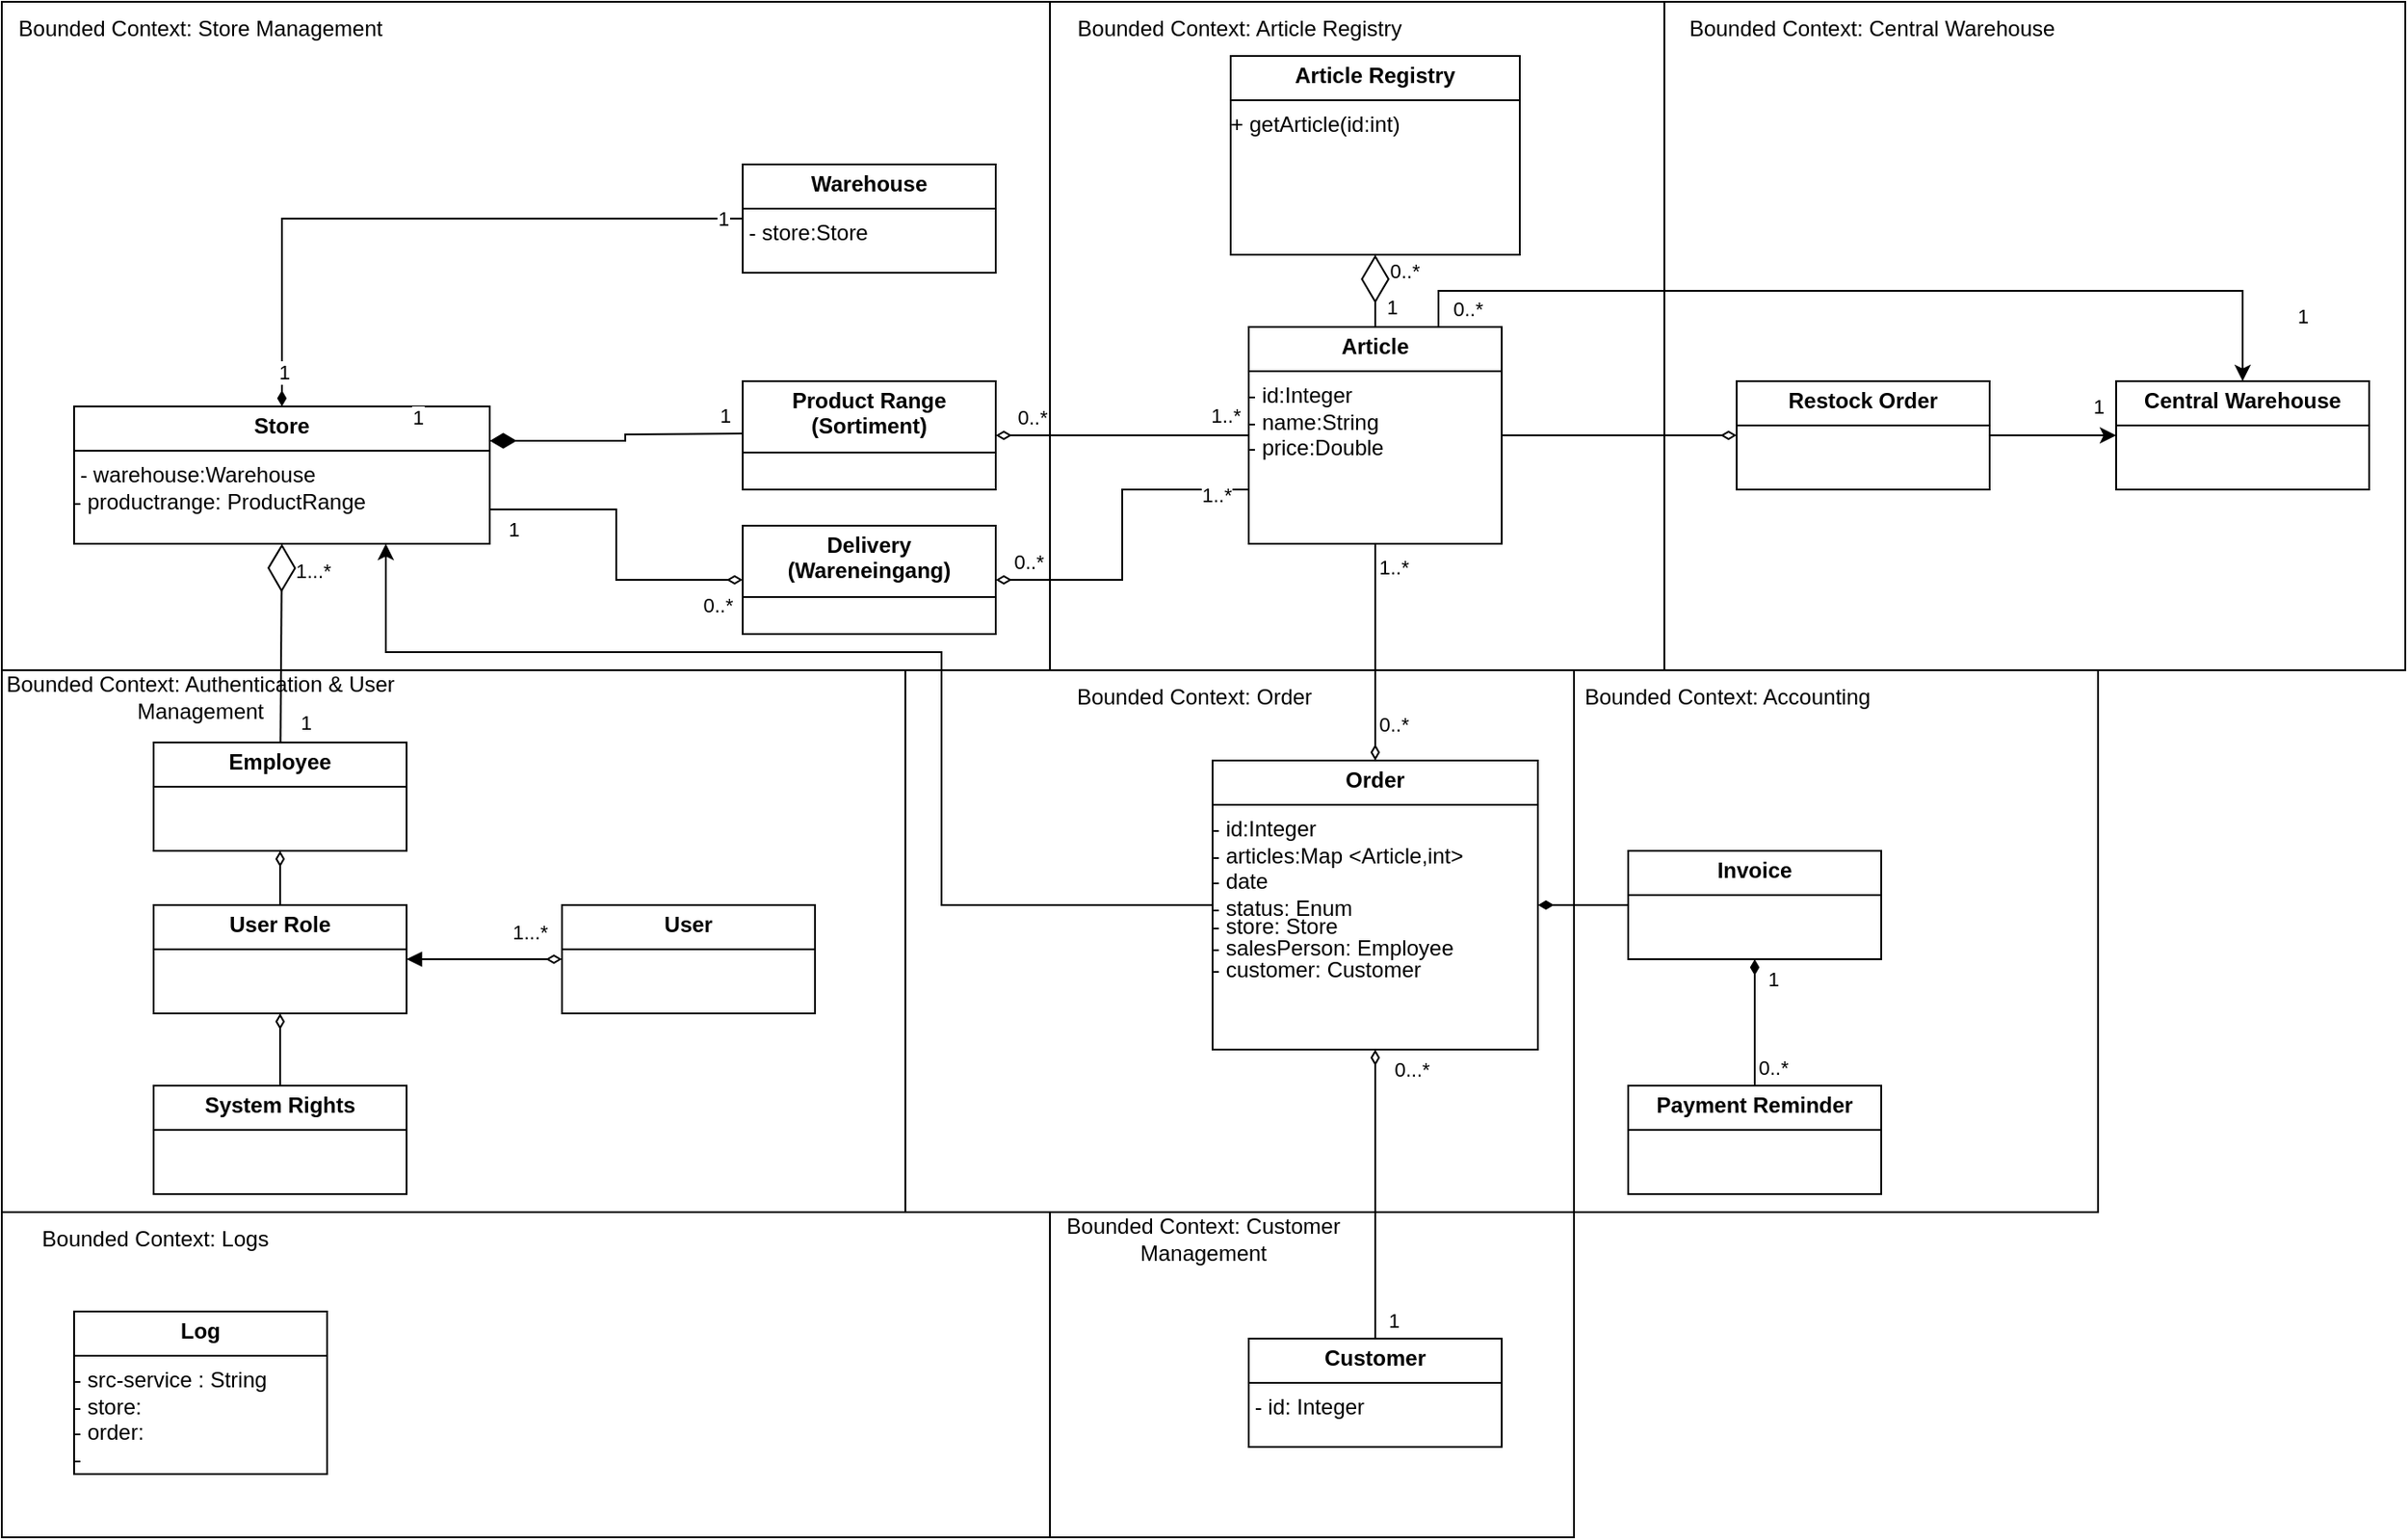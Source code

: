 <mxfile version="24.8.2">
  <diagram name="Seite-1" id="T3exFmkslGlXLoky_9d0">
    <mxGraphModel grid="1" page="1" gridSize="10" guides="1" tooltips="1" connect="1" arrows="1" fold="1" pageScale="1" pageWidth="827" pageHeight="1169" math="0" shadow="0">
      <root>
        <mxCell id="0" />
        <mxCell id="1" parent="0" />
        <mxCell id="Jrub73M1boH6iCVljor3-2" value="" style="rounded=0;whiteSpace=wrap;html=1;" vertex="1" parent="1">
          <mxGeometry x="700" y="550" width="290" height="180" as="geometry" />
        </mxCell>
        <mxCell id="9mucqyjG1MLsN1hGMRo8-10" value="1" style="rounded=0;whiteSpace=wrap;html=1;" vertex="1" parent="1">
          <mxGeometry x="700" y="-120" width="340" height="370" as="geometry" />
        </mxCell>
        <mxCell id="Zy9R0tyqMnLvUTVmETqE-21" value="" style="rounded=0;whiteSpace=wrap;html=1;" vertex="1" parent="1">
          <mxGeometry x="120" y="-120" width="580" height="380" as="geometry" />
        </mxCell>
        <mxCell id="Zy9R0tyqMnLvUTVmETqE-19" value="" style="rounded=0;whiteSpace=wrap;html=1;" vertex="1" parent="1">
          <mxGeometry x="990" y="250" width="290" height="300" as="geometry" />
        </mxCell>
        <mxCell id="Zy9R0tyqMnLvUTVmETqE-17" value="" style="rounded=0;whiteSpace=wrap;html=1;" vertex="1" parent="1">
          <mxGeometry x="620" y="250" width="370" height="300" as="geometry" />
        </mxCell>
        <mxCell id="Zy9R0tyqMnLvUTVmETqE-15" value="" style="rounded=0;whiteSpace=wrap;html=1;" vertex="1" parent="1">
          <mxGeometry x="1040" y="-120" width="410" height="370" as="geometry" />
        </mxCell>
        <mxCell id="Zy9R0tyqMnLvUTVmETqE-13" value="" style="rounded=0;whiteSpace=wrap;html=1;" vertex="1" parent="1">
          <mxGeometry x="120" y="250" width="500" height="300" as="geometry" />
        </mxCell>
        <mxCell id="FwY32NNQiGKsPG9vVs9D-2" value="&lt;p style=&quot;margin:0px;margin-top:4px;text-align:center;&quot;&gt;&lt;b&gt;User&lt;/b&gt;&lt;/p&gt;&lt;hr size=&quot;1&quot; style=&quot;border-style:solid;&quot;&gt;&lt;div style=&quot;height:2px;&quot;&gt;&lt;/div&gt;" style="verticalAlign=top;align=left;overflow=fill;html=1;whiteSpace=wrap;" vertex="1" parent="1">
          <mxGeometry x="430" y="380" width="140" height="60" as="geometry" />
        </mxCell>
        <mxCell id="9mucqyjG1MLsN1hGMRo8-17" style="edgeStyle=orthogonalEdgeStyle;rounded=0;orthogonalLoop=1;jettySize=auto;html=1;exitX=0.75;exitY=0;exitDx=0;exitDy=0;entryX=0.5;entryY=0;entryDx=0;entryDy=0;" edge="1" parent="1" source="MyK4JAG3Z2enxXrZZzXB-1" target="FwY32NNQiGKsPG9vVs9D-18">
          <mxGeometry relative="1" as="geometry" />
        </mxCell>
        <mxCell id="9mucqyjG1MLsN1hGMRo8-18" value="0..*" style="edgeLabel;html=1;align=center;verticalAlign=middle;resizable=0;points=[];" connectable="0" vertex="1" parent="9mucqyjG1MLsN1hGMRo8-17">
          <mxGeometry x="-0.857" y="-3" relative="1" as="geometry">
            <mxPoint x="-1" y="7" as="offset" />
          </mxGeometry>
        </mxCell>
        <mxCell id="9mucqyjG1MLsN1hGMRo8-19" value="1" style="edgeLabel;html=1;align=center;verticalAlign=middle;resizable=0;points=[];" connectable="0" vertex="1" parent="9mucqyjG1MLsN1hGMRo8-17">
          <mxGeometry x="0.858" y="-2" relative="1" as="geometry">
            <mxPoint x="35" as="offset" />
          </mxGeometry>
        </mxCell>
        <mxCell id="BTu_VsfQ4gi2s-nHiBql-12" style="edgeStyle=orthogonalEdgeStyle;rounded=0;orthogonalLoop=1;jettySize=auto;html=1;exitX=0;exitY=0.75;exitDx=0;exitDy=0;entryX=1;entryY=0.5;entryDx=0;entryDy=0;endArrow=diamondThin;endFill=0;" edge="1" parent="1" source="MyK4JAG3Z2enxXrZZzXB-1" target="9mucqyjG1MLsN1hGMRo8-1">
          <mxGeometry relative="1" as="geometry" />
        </mxCell>
        <mxCell id="BTu_VsfQ4gi2s-nHiBql-13" value="0..*" style="edgeLabel;html=1;align=center;verticalAlign=middle;resizable=0;points=[];" connectable="0" vertex="1" parent="BTu_VsfQ4gi2s-nHiBql-12">
          <mxGeometry x="0.81" y="1" relative="1" as="geometry">
            <mxPoint y="-11" as="offset" />
          </mxGeometry>
        </mxCell>
        <mxCell id="BTu_VsfQ4gi2s-nHiBql-14" value="1..*" style="edgeLabel;html=1;align=center;verticalAlign=middle;resizable=0;points=[];" connectable="0" vertex="1" parent="BTu_VsfQ4gi2s-nHiBql-12">
          <mxGeometry x="-0.81" y="3" relative="1" as="geometry">
            <mxPoint as="offset" />
          </mxGeometry>
        </mxCell>
        <mxCell id="MyK4JAG3Z2enxXrZZzXB-1" value="&lt;p style=&quot;margin:0px;margin-top:4px;text-align:center;&quot;&gt;&lt;b&gt;Article&lt;/b&gt;&lt;/p&gt;&lt;hr size=&quot;1&quot; style=&quot;border-style:solid;&quot;&gt;&lt;div style=&quot;height:2px;&quot;&gt;- id:Integer&lt;br&gt;- name:String&lt;br&gt;- price:Double&lt;/div&gt;" style="verticalAlign=top;align=left;overflow=fill;html=1;whiteSpace=wrap;" vertex="1" parent="1">
          <mxGeometry x="810" y="60" width="140" height="120" as="geometry" />
        </mxCell>
        <mxCell id="YeX2A3Fo2PrjXTlJfnqf-2" style="edgeStyle=orthogonalEdgeStyle;rounded=0;orthogonalLoop=1;jettySize=auto;html=1;exitX=0;exitY=0.5;exitDx=0;exitDy=0;entryX=0.75;entryY=1;entryDx=0;entryDy=0;" edge="1" parent="1" source="MyK4JAG3Z2enxXrZZzXB-2" target="Zy9R0tyqMnLvUTVmETqE-3">
          <mxGeometry relative="1" as="geometry">
            <Array as="points">
              <mxPoint x="640" y="380" />
              <mxPoint x="640" y="240" />
              <mxPoint x="333" y="240" />
            </Array>
          </mxGeometry>
        </mxCell>
        <mxCell id="MyK4JAG3Z2enxXrZZzXB-2" value="&lt;p style=&quot;margin:0px;margin-top:4px;text-align:center;&quot;&gt;&lt;b&gt;Order&lt;/b&gt;&lt;/p&gt;&lt;hr size=&quot;1&quot; style=&quot;border-style:solid;&quot;&gt;&lt;div style=&quot;height:2px;&quot;&gt;- id:Integer&lt;br&gt;- articles:Map &amp;lt;Article,int&amp;gt;&lt;br&gt;- date&lt;br&gt;- status: Enum&lt;/div&gt;&lt;div style=&quot;height:2px;&quot;&gt;&lt;br&gt;&lt;/div&gt;&lt;div style=&quot;height:2px;&quot;&gt;&lt;br&gt;&lt;/div&gt;&lt;div style=&quot;height:2px;&quot;&gt;&lt;br&gt;&lt;/div&gt;&lt;div style=&quot;height:2px;&quot;&gt;&lt;br&gt;&lt;/div&gt;&lt;div style=&quot;height:2px;&quot;&gt;&lt;br&gt;&lt;/div&gt;&lt;div style=&quot;height:2px;&quot;&gt;&lt;br&gt;&lt;/div&gt;&lt;div style=&quot;height:2px;&quot;&gt;&lt;br&gt;&lt;/div&gt;&lt;div style=&quot;height:2px;&quot;&gt;&lt;br&gt;&lt;/div&gt;&lt;div style=&quot;height:2px;&quot;&gt;&lt;br&gt;&lt;/div&gt;&lt;div style=&quot;height:2px;&quot;&gt;&lt;br&gt;&lt;/div&gt;&lt;div style=&quot;height:2px;&quot;&gt;&lt;br&gt;&lt;/div&gt;&lt;div style=&quot;height:2px;&quot;&gt;&lt;br&gt;&lt;/div&gt;&lt;div style=&quot;height:2px;&quot;&gt;&lt;br&gt;&lt;/div&gt;&lt;div style=&quot;height:2px;&quot;&gt;&lt;br&gt;&lt;/div&gt;&lt;div style=&quot;height:2px;&quot;&gt;&lt;br&gt;&lt;/div&gt;&lt;div style=&quot;height:2px;&quot;&gt;&lt;br&gt;&lt;/div&gt;&lt;div style=&quot;height:2px;&quot;&gt;&lt;br&gt;&lt;/div&gt;&lt;div style=&quot;height:2px;&quot;&gt;&lt;br&gt;&lt;/div&gt;&lt;div style=&quot;height:2px;&quot;&gt;&lt;br&gt;&lt;/div&gt;&lt;div style=&quot;height:2px;&quot;&gt;&lt;br&gt;&lt;/div&gt;&lt;div style=&quot;height:2px;&quot;&gt;&lt;br&gt;&lt;/div&gt;&lt;div style=&quot;height:2px;&quot;&gt;&lt;br&gt;&lt;/div&gt;&lt;div style=&quot;height:2px;&quot;&gt;&lt;br&gt;&lt;/div&gt;&lt;div style=&quot;height:2px;&quot;&gt;&lt;br&gt;&lt;/div&gt;&lt;div style=&quot;height:2px;&quot;&gt;&lt;br&gt;&lt;/div&gt;&lt;div style=&quot;height:2px;&quot;&gt;&lt;br&gt;&lt;/div&gt;&lt;div style=&quot;height:2px;&quot;&gt;- store: Store&lt;/div&gt;&lt;div style=&quot;height:2px;&quot;&gt;&lt;br&gt;&lt;/div&gt;&lt;div style=&quot;height:2px;&quot;&gt;&lt;br&gt;&lt;/div&gt;&lt;div style=&quot;height:2px;&quot;&gt;&lt;br&gt;&lt;/div&gt;&lt;div style=&quot;height:2px;&quot;&gt;&lt;br&gt;&lt;/div&gt;&lt;div style=&quot;height:2px;&quot;&gt;&lt;br&gt;&lt;/div&gt;&lt;div style=&quot;height:2px;&quot;&gt;- salesPerson: Employee&lt;/div&gt;&lt;div style=&quot;height:2px;&quot;&gt;&lt;br&gt;&lt;/div&gt;&lt;div style=&quot;height:2px;&quot;&gt;&lt;br&gt;&lt;/div&gt;&lt;div style=&quot;height:2px;&quot;&gt;&lt;br&gt;&lt;/div&gt;&lt;div style=&quot;height:2px;&quot;&gt;&lt;br&gt;&lt;/div&gt;&lt;div style=&quot;height:2px;&quot;&gt;&lt;br&gt;&lt;/div&gt;&lt;div style=&quot;height:2px;&quot;&gt;- customer: Customer&lt;/div&gt;&lt;div style=&quot;height:2px;&quot;&gt;&lt;br&gt;&lt;/div&gt;" style="verticalAlign=top;align=left;overflow=fill;html=1;whiteSpace=wrap;" vertex="1" parent="1">
          <mxGeometry x="790" y="300" width="180" height="160" as="geometry" />
        </mxCell>
        <mxCell id="Zy9R0tyqMnLvUTVmETqE-1" value="&lt;p style=&quot;margin:0px;margin-top:4px;text-align:center;&quot;&gt;&lt;b&gt;Payment Reminder&lt;/b&gt;&lt;/p&gt;&lt;hr size=&quot;1&quot; style=&quot;border-style:solid;&quot;&gt;&lt;div style=&quot;height:2px;&quot;&gt;&lt;/div&gt;" style="verticalAlign=top;align=left;overflow=fill;html=1;whiteSpace=wrap;" vertex="1" parent="1">
          <mxGeometry x="1020" y="480" width="140" height="60" as="geometry" />
        </mxCell>
        <mxCell id="BTu_VsfQ4gi2s-nHiBql-17" style="edgeStyle=orthogonalEdgeStyle;rounded=0;orthogonalLoop=1;jettySize=auto;html=1;exitX=0;exitY=0.5;exitDx=0;exitDy=0;entryX=1;entryY=0.75;entryDx=0;entryDy=0;startArrow=diamondThin;startFill=0;endArrow=none;endFill=0;" edge="1" parent="1" source="9mucqyjG1MLsN1hGMRo8-1" target="Zy9R0tyqMnLvUTVmETqE-3">
          <mxGeometry relative="1" as="geometry" />
        </mxCell>
        <mxCell id="YeX2A3Fo2PrjXTlJfnqf-1" value="1" style="edgeLabel;html=1;align=center;verticalAlign=middle;resizable=0;points=[];" vertex="1" connectable="0" parent="BTu_VsfQ4gi2s-nHiBql-17">
          <mxGeometry x="0.897" relative="1" as="geometry">
            <mxPoint x="4" y="11" as="offset" />
          </mxGeometry>
        </mxCell>
        <mxCell id="9mucqyjG1MLsN1hGMRo8-1" value="&lt;p style=&quot;margin:0px;margin-top:4px;text-align:center;&quot;&gt;&lt;b&gt;Delivery (Wareneingang)&lt;/b&gt;&lt;/p&gt;&lt;p style=&quot;margin:0px;margin-top:4px;text-align:center;&quot;&gt;&lt;b&gt;&lt;/b&gt;&lt;/p&gt;&lt;hr style=&quot;border-style: solid;&quot; size=&quot;1&quot;&gt;" style="verticalAlign=top;align=left;overflow=fill;html=1;whiteSpace=wrap;" vertex="1" parent="1">
          <mxGeometry x="530" y="170" width="140" height="60" as="geometry" />
        </mxCell>
        <mxCell id="ZTUaAKTbda-NyMg0LYNs-8" value="&lt;p style=&quot;margin:0px;margin-top:4px;text-align:center;&quot;&gt;&lt;b&gt;Warehouse&lt;/b&gt;&lt;/p&gt;&lt;hr size=&quot;1&quot; style=&quot;border-style:solid;&quot;&gt;&amp;nbsp;- store:Store&lt;div style=&quot;height:2px;&quot;&gt;&lt;/div&gt;" style="verticalAlign=top;align=left;overflow=fill;html=1;whiteSpace=wrap;" vertex="1" parent="1">
          <mxGeometry x="530" y="-30" width="140" height="60" as="geometry" />
        </mxCell>
        <mxCell id="1OSqfOWBLKjtoWtCqfP8-4" style="edgeStyle=orthogonalEdgeStyle;rounded=0;orthogonalLoop=1;jettySize=auto;html=1;entryX=1;entryY=0.5;entryDx=0;entryDy=0;startArrow=diamondThin;startFill=0;endArrow=none;endFill=0;" edge="1" parent="1" source="1OSqfOWBLKjtoWtCqfP8-1" target="MyK4JAG3Z2enxXrZZzXB-1">
          <mxGeometry relative="1" as="geometry" />
        </mxCell>
        <mxCell id="9mucqyjG1MLsN1hGMRo8-13" style="edgeStyle=orthogonalEdgeStyle;rounded=0;orthogonalLoop=1;jettySize=auto;html=1;entryX=0;entryY=0.5;entryDx=0;entryDy=0;" edge="1" parent="1" source="1OSqfOWBLKjtoWtCqfP8-1" target="FwY32NNQiGKsPG9vVs9D-18">
          <mxGeometry relative="1" as="geometry" />
        </mxCell>
        <mxCell id="9mucqyjG1MLsN1hGMRo8-15" value="1" style="edgeLabel;html=1;align=center;verticalAlign=middle;resizable=0;points=[];" connectable="0" vertex="1" parent="9mucqyjG1MLsN1hGMRo8-13">
          <mxGeometry x="0.835" y="-1" relative="1" as="geometry">
            <mxPoint x="-4" y="-17" as="offset" />
          </mxGeometry>
        </mxCell>
        <mxCell id="1OSqfOWBLKjtoWtCqfP8-1" value="&lt;p style=&quot;margin:0px;margin-top:4px;text-align:center;&quot;&gt;&lt;b&gt;Restock Order&lt;/b&gt;&lt;/p&gt;&lt;hr size=&quot;1&quot; style=&quot;border-style:solid;&quot;&gt;&lt;div style=&quot;height:2px;&quot;&gt;&lt;/div&gt;" style="verticalAlign=top;align=left;overflow=fill;html=1;whiteSpace=wrap;" vertex="1" parent="1">
          <mxGeometry x="1080" y="90" width="140" height="60" as="geometry" />
        </mxCell>
        <mxCell id="ZTUaAKTbda-NyMg0LYNs-9" value="&lt;p style=&quot;margin:0px;margin-top:4px;text-align:center;&quot;&gt;&lt;b&gt;Invoice&lt;/b&gt;&lt;/p&gt;&lt;hr size=&quot;1&quot; style=&quot;border-style:solid;&quot;&gt;&lt;div style=&quot;height:2px;&quot;&gt;&lt;/div&gt;" style="verticalAlign=top;align=left;overflow=fill;html=1;whiteSpace=wrap;" vertex="1" parent="1">
          <mxGeometry x="1020" y="350" width="140" height="60" as="geometry" />
        </mxCell>
        <mxCell id="1OSqfOWBLKjtoWtCqfP8-2" value="&lt;p style=&quot;margin:0px;margin-top:4px;text-align:center;&quot;&gt;&lt;b&gt;Product Range (Sortiment)&lt;/b&gt;&lt;/p&gt;&lt;hr style=&quot;border-style: solid;&quot; size=&quot;1&quot;&gt;&amp;nbsp;" style="verticalAlign=top;align=left;overflow=fill;html=1;whiteSpace=wrap;" vertex="1" parent="1">
          <mxGeometry x="530" y="90" width="140" height="60" as="geometry" />
        </mxCell>
        <mxCell id="FwY32NNQiGKsPG9vVs9D-14" value="&lt;p style=&quot;margin:0px;margin-top:4px;text-align:center;&quot;&gt;&lt;b&gt;User Role&lt;/b&gt;&lt;/p&gt;&lt;hr size=&quot;1&quot; style=&quot;border-style:solid;&quot;&gt;&lt;div style=&quot;height:2px;&quot;&gt;&lt;/div&gt;" style="verticalAlign=top;align=left;overflow=fill;html=1;whiteSpace=wrap;" vertex="1" parent="1">
          <mxGeometry x="204" y="380" width="140" height="60" as="geometry" />
        </mxCell>
        <mxCell id="FwY32NNQiGKsPG9vVs9D-31" style="edgeStyle=orthogonalEdgeStyle;rounded=0;orthogonalLoop=1;jettySize=auto;html=1;startArrow=diamondThin;startFill=1;endArrow=none;endFill=0;endSize=6;startSize=12;exitX=1;exitY=0.25;exitDx=0;exitDy=0;" edge="1" parent="1" source="Zy9R0tyqMnLvUTVmETqE-3">
          <mxGeometry relative="1" as="geometry">
            <mxPoint x="344.14" y="119.51" as="sourcePoint" />
            <Array as="points" />
            <mxPoint x="530" y="119" as="targetPoint" />
          </mxGeometry>
        </mxCell>
        <mxCell id="FwY32NNQiGKsPG9vVs9D-32" value="1" style="edgeLabel;html=1;align=center;verticalAlign=middle;resizable=0;points=[];" vertex="1" connectable="0" parent="FwY32NNQiGKsPG9vVs9D-31">
          <mxGeometry x="0.874" y="2" relative="1" as="geometry">
            <mxPoint x="-1" y="-8" as="offset" />
          </mxGeometry>
        </mxCell>
        <mxCell id="Zy9R0tyqMnLvUTVmETqE-3" value="&lt;p style=&quot;margin:0px;margin-top:4px;text-align:center;&quot;&gt;&lt;b&gt;Store&lt;/b&gt;&lt;/p&gt;&lt;hr style=&quot;border-style: solid;&quot; size=&quot;1&quot;&gt;&amp;nbsp;- warehouse:Warehouse&lt;div&gt;- productrange: ProductRange&lt;/div&gt;" style="verticalAlign=top;align=left;overflow=fill;html=1;whiteSpace=wrap;" vertex="1" parent="1">
          <mxGeometry x="160" y="104" width="230" height="76" as="geometry" />
        </mxCell>
        <mxCell id="FwY32NNQiGKsPG9vVs9D-18" value="&lt;p style=&quot;margin:0px;margin-top:4px;text-align:center;&quot;&gt;&lt;b&gt;Central Warehouse&lt;/b&gt;&lt;span style=&quot;color: rgba(0, 0, 0, 0); font-family: monospace; font-size: 0px; text-wrap: nowrap; background-color: initial; text-align: left;&quot;&gt;%3CmxGraphModel%3E%3Croot%3E%3CmxCell%20id%3D%220%22%2F%3E%3CmxCell%20id%3D%221%22%20parent%3D%220%22%2F%3E%3CmxCell%20id%3D%222%22%20value%3D%22%26lt%3Bp%20style%3D%26quot%3Bmargin%3A0px%3Bmargin-top%3A4px%3Btext-align%3Acenter%3B%26quot%3B%26gt%3B%26lt%3Bb%26gt%3BWarehouse%26lt%3B%2Fb%26gt%3B%26lt%3B%2Fp%26gt%3B%26lt%3Bhr%20size%3D%26quot%3B1%26quot%3B%20style%3D%26quot%3Bborder-style%3Asolid%3B%26quot%3B%26gt%3B%26lt%3Bdiv%20style%3D%26quot%3Bheight%3A2px%3B%26quot%3B%26gt%3B%26lt%3B%2Fdiv%26gt%3B%22%20style%3D%22verticalAlign%3Dtop%3Balign%3Dleft%3Boverflow%3Dfill%3Bhtml%3D1%3BwhiteSpace%3Dwrap%3B%22%20vertex%3D%221%22%20parent%3D%221%22%3E%3CmxGeometry%20x%3D%22330%22%20y%3D%22180%22%20width%3D%22140%22%20height%3D%2260%22%20as%3D%22geometry%22%2F%3E%3C%2FmxCell%3E%3C%2Froot%3E%3C%2FmxGraphModel%3E&lt;/span&gt;&lt;/p&gt;&lt;hr style=&quot;border-style: solid;&quot; size=&quot;1&quot;&gt;&lt;p style=&quot;margin:0px;margin-top:4px;text-align:center;&quot;&gt;&lt;span style=&quot;background-color: initial; color: rgba(0, 0, 0, 0); font-family: monospace; font-size: 0px; text-align: left; text-wrap: nowrap;&quot;&gt;%3CmxGraphModel%3E%3Croot%3E%3CmxCell%20id%3D%220%22%2F%3E%3CmxCell%20id%3D%221%22%20parent%3D%220%22%2F%3E%3CmxCell%20id%3D%222%22%20value%3D%22%26lt%3Bp%20style%3D%26quot%3Bmargin%3A0px%3Bmargin-top%3A4px%3Btext-align%3Acenter%3B%26quot%3B%26gt%3B%26lt%3Bb%26gt%3BWarehouse%26lt%3B%2Fb%26gt%3B%26lt%3B%2Fp%26gt%3B%26lt%3Bhr%20size%3D%26quot%3B1%26quot%3B%20style%3D%26quot%3Bborder-style%3Asolid%3B%26quot%3B%26gt%3B%26lt%3Bdiv%20style%3D%26quot%3Bheight%3A2px%3B%26quot%3B%26gt%3B%26lt%3B%2Fdiv%26gt%3B%22%20style%3D%22verticalAlign%3Dtop%3Balign%3Dleft%3Boverflow%3Dfill%3Bhtml%3D1%3BwhiteSpace%3Dwrap%3B%22%20vertex%3D%221%22%20parent%3D%221%22%3E%3CmxGeometry%20x%3D%22330%22%20y%3D%22180%22%20width%3D%22140%22%20height%3D%2260%22%20as%3D%22geometry%22%2F%3E%3C%2FmxCell%3E%3C%2Froot%3E%3C%2FmxGraphModel%3E&lt;/span&gt;&lt;/p&gt;" style="verticalAlign=top;align=left;overflow=fill;html=1;whiteSpace=wrap;" vertex="1" parent="1">
          <mxGeometry x="1290" y="90" width="140" height="60" as="geometry" />
        </mxCell>
        <mxCell id="FwY32NNQiGKsPG9vVs9D-21" value="" style="html=1;verticalAlign=bottom;labelBackgroundColor=none;endArrow=block;endFill=1;rounded=0;exitX=0;exitY=0.5;exitDx=0;exitDy=0;entryX=1;entryY=0.5;entryDx=0;entryDy=0;startArrow=diamondThin;startFill=0;" edge="1" parent="1" source="FwY32NNQiGKsPG9vVs9D-2" target="FwY32NNQiGKsPG9vVs9D-14">
          <mxGeometry width="160" relative="1" as="geometry">
            <mxPoint x="504" y="275" as="sourcePoint" />
            <mxPoint x="664" y="275" as="targetPoint" />
          </mxGeometry>
        </mxCell>
        <mxCell id="FwY32NNQiGKsPG9vVs9D-22" value="1...*" style="edgeLabel;html=1;align=center;verticalAlign=middle;resizable=0;points=[];" vertex="1" connectable="0" parent="FwY32NNQiGKsPG9vVs9D-21">
          <mxGeometry x="-0.54" y="1" relative="1" as="geometry">
            <mxPoint x="2" y="-16" as="offset" />
          </mxGeometry>
        </mxCell>
        <mxCell id="FwY32NNQiGKsPG9vVs9D-23" value="&lt;p style=&quot;margin:0px;margin-top:4px;text-align:center;&quot;&gt;&lt;b&gt;Employee&lt;/b&gt;&lt;/p&gt;&lt;hr size=&quot;1&quot; style=&quot;border-style:solid;&quot;&gt;&lt;div style=&quot;height:2px;&quot;&gt;&lt;/div&gt;" style="verticalAlign=top;align=left;overflow=fill;html=1;whiteSpace=wrap;" vertex="1" parent="1">
          <mxGeometry x="204" y="290" width="140" height="60" as="geometry" />
        </mxCell>
        <mxCell id="Zy9R0tyqMnLvUTVmETqE-14" value="Bounded Context: Authentication &amp;amp; User Management" style="text;html=1;align=center;verticalAlign=middle;whiteSpace=wrap;rounded=0;" vertex="1" parent="1">
          <mxGeometry x="120" y="250" width="220" height="30" as="geometry" />
        </mxCell>
        <mxCell id="Zy9R0tyqMnLvUTVmETqE-16" value="Bounded Context: Store Management" style="text;html=1;align=center;verticalAlign=middle;whiteSpace=wrap;rounded=0;" vertex="1" parent="1">
          <mxGeometry x="120" y="-120" width="220" height="30" as="geometry" />
        </mxCell>
        <mxCell id="Zy9R0tyqMnLvUTVmETqE-18" value="Bounded Context: Order" style="text;html=1;align=center;verticalAlign=middle;whiteSpace=wrap;rounded=0;" vertex="1" parent="1">
          <mxGeometry x="710" y="250" width="140" height="30" as="geometry" />
        </mxCell>
        <mxCell id="Zy9R0tyqMnLvUTVmETqE-20" value="Bounded Context: Accounting" style="text;html=1;align=center;verticalAlign=middle;whiteSpace=wrap;rounded=0;" vertex="1" parent="1">
          <mxGeometry x="990" y="250" width="170" height="30" as="geometry" />
        </mxCell>
        <mxCell id="Zy9R0tyqMnLvUTVmETqE-22" value="Bounded Context: Central Warehouse" style="text;html=1;align=center;verticalAlign=middle;whiteSpace=wrap;rounded=0;" vertex="1" parent="1">
          <mxGeometry x="1040" y="-120" width="230" height="30" as="geometry" />
        </mxCell>
        <mxCell id="FwY32NNQiGKsPG9vVs9D-36" value="&lt;p style=&quot;margin:0px;margin-top:4px;text-align:center;&quot;&gt;&lt;b&gt;System Rights&lt;/b&gt;&lt;/p&gt;&lt;hr size=&quot;1&quot; style=&quot;border-style:solid;&quot;&gt;&lt;div style=&quot;height:2px;&quot;&gt;&lt;/div&gt;" style="verticalAlign=top;align=left;overflow=fill;html=1;whiteSpace=wrap;" vertex="1" parent="1">
          <mxGeometry x="204" y="480" width="140" height="60" as="geometry" />
        </mxCell>
        <mxCell id="xAtQWPxYKB0Z_wxzEg49-5" value="1...*" style="edgeLabel;html=1;align=center;verticalAlign=middle;resizable=0;points=[];" connectable="0" vertex="1" parent="1">
          <mxGeometry x="390" y="364.86" as="geometry">
            <mxPoint x="-98" y="-170" as="offset" />
          </mxGeometry>
        </mxCell>
        <mxCell id="xAtQWPxYKB0Z_wxzEg49-8" value="1" style="edgeLabel;html=1;align=center;verticalAlign=middle;resizable=0;points=[];" connectable="0" vertex="1" parent="1">
          <mxGeometry x="300.0" y="364.857" as="geometry">
            <mxPoint x="-12" y="-86" as="offset" />
          </mxGeometry>
        </mxCell>
        <mxCell id="ZTUaAKTbda-NyMg0LYNs-5" value="&lt;p style=&quot;margin:0px;margin-top:4px;text-align:center;&quot;&gt;&lt;b&gt;Customer&lt;/b&gt;&lt;/p&gt;&lt;hr size=&quot;1&quot; style=&quot;border-style:solid;&quot;&gt;&lt;div style=&quot;height:2px;&quot;&gt;&amp;nbsp;- id: Integer&lt;/div&gt;" style="verticalAlign=top;align=left;overflow=fill;html=1;whiteSpace=wrap;" vertex="1" parent="1">
          <mxGeometry x="810" y="620" width="140" height="60" as="geometry" />
        </mxCell>
        <mxCell id="9mucqyjG1MLsN1hGMRo8-5" value="1" style="edgeLabel;html=1;align=center;verticalAlign=middle;resizable=0;points=[];" connectable="0" vertex="1" parent="1">
          <mxGeometry x="590" y="565" as="geometry" />
        </mxCell>
        <mxCell id="9mucqyjG1MLsN1hGMRo8-6" value="" style="rounded=0;whiteSpace=wrap;html=1;" vertex="1" parent="1">
          <mxGeometry x="120" y="550" width="580" height="180" as="geometry" />
        </mxCell>
        <mxCell id="hatDBeAybVVVZnMW4rA5-1" value="&lt;p style=&quot;margin:0px;margin-top:4px;text-align:center;&quot;&gt;&lt;b&gt;Article Registry&lt;/b&gt;&lt;/p&gt;&lt;hr size=&quot;1&quot; style=&quot;border-style:solid;&quot;&gt;&lt;div style=&quot;height:2px;&quot;&gt;+ getArticle(id:int)&lt;/div&gt;&lt;div style=&quot;height:2px;&quot;&gt;&lt;br&gt;&lt;br&gt;&lt;br&gt;&lt;/div&gt;" style="verticalAlign=top;align=left;overflow=fill;html=1;whiteSpace=wrap;" vertex="1" parent="1">
          <mxGeometry x="800" y="-90" width="160" height="110" as="geometry" />
        </mxCell>
        <mxCell id="9mucqyjG1MLsN1hGMRo8-7" value="Bounded Context: Logs" style="text;html=1;align=center;verticalAlign=middle;whiteSpace=wrap;rounded=0;" vertex="1" parent="1">
          <mxGeometry x="120" y="550" width="170" height="30" as="geometry" />
        </mxCell>
        <mxCell id="9mucqyjG1MLsN1hGMRo8-8" value="&lt;p style=&quot;margin:0px;margin-top:4px;text-align:center;&quot;&gt;&lt;b&gt;Log&lt;/b&gt;&lt;/p&gt;&lt;hr size=&quot;1&quot; style=&quot;border-style:solid;&quot;&gt;&lt;div style=&quot;height:2px;&quot;&gt;- src-service : String&lt;br&gt;- store:&lt;br&gt;- order:&lt;br&gt;-&amp;nbsp;&lt;/div&gt;&lt;div style=&quot;height:2px;&quot;&gt;&lt;br&gt;&lt;/div&gt;" style="verticalAlign=top;align=left;overflow=fill;html=1;whiteSpace=wrap;" vertex="1" parent="1">
          <mxGeometry x="160" y="605" width="140" height="90" as="geometry" />
        </mxCell>
        <mxCell id="9mucqyjG1MLsN1hGMRo8-11" value="Bounded Context: Article Registry" style="text;html=1;align=center;verticalAlign=middle;whiteSpace=wrap;rounded=0;" vertex="1" parent="1">
          <mxGeometry x="700" y="-120" width="210" height="30" as="geometry" />
        </mxCell>
        <mxCell id="9mucqyjG1MLsN1hGMRo8-20" value="Bounded Context: Customer Management" style="text;html=1;align=center;verticalAlign=middle;whiteSpace=wrap;rounded=0;" vertex="1" parent="1">
          <mxGeometry x="700" y="550" width="170" height="30" as="geometry" />
        </mxCell>
        <mxCell id="-DJWgbXjbj2B8JCoFd62-4" value="0..*" style="edgeLabel;html=1;align=center;verticalAlign=middle;resizable=0;points=[];" connectable="0" vertex="1" parent="1">
          <mxGeometry x="870" y="50" as="geometry">
            <mxPoint x="26" y="-21" as="offset" />
          </mxGeometry>
        </mxCell>
        <mxCell id="-DJWgbXjbj2B8JCoFd62-6" value="0..*" style="edgeLabel;html=1;align=center;verticalAlign=middle;resizable=0;points=[];" connectable="0" vertex="1" parent="1">
          <mxGeometry x="539.995" y="130.001" as="geometry">
            <mxPoint x="150" y="-20" as="offset" />
          </mxGeometry>
        </mxCell>
        <mxCell id="-DJWgbXjbj2B8JCoFd62-7" value="1..*" style="edgeLabel;html=1;align=center;verticalAlign=middle;resizable=0;points=[];" connectable="0" vertex="1" parent="1">
          <mxGeometry x="527.425" y="120.001" as="geometry">
            <mxPoint x="269" y="-11" as="offset" />
          </mxGeometry>
        </mxCell>
        <mxCell id="-DJWgbXjbj2B8JCoFd62-8" value="1" style="edgeLabel;html=1;align=center;verticalAlign=middle;resizable=0;points=[];" connectable="0" vertex="1" parent="1">
          <mxGeometry x="539.995" y="130.001" as="geometry">
            <mxPoint x="349" y="-81" as="offset" />
          </mxGeometry>
        </mxCell>
        <mxCell id="-DJWgbXjbj2B8JCoFd62-15" value="0..*" style="edgeLabel;html=1;align=center;verticalAlign=middle;resizable=0;points=[];" connectable="0" vertex="1" parent="1">
          <mxGeometry x="650" y="230.004" as="geometry">
            <mxPoint x="-134" y="-16" as="offset" />
          </mxGeometry>
        </mxCell>
        <mxCell id="-DJWgbXjbj2B8JCoFd62-18" value="" style="endArrow=diamondThin;endFill=1;endSize=6;startSize=12;html=1;rounded=0;entryX=0.5;entryY=0;entryDx=0;entryDy=0;exitX=0;exitY=0.5;exitDx=0;exitDy=0;edgeStyle=orthogonalEdgeStyle;" edge="1" parent="1" source="ZTUaAKTbda-NyMg0LYNs-8" target="Zy9R0tyqMnLvUTVmETqE-3">
          <mxGeometry width="160" relative="1" as="geometry">
            <mxPoint x="520" y="210" as="sourcePoint" />
            <mxPoint x="680" y="210" as="targetPoint" />
          </mxGeometry>
        </mxCell>
        <mxCell id="BTu_VsfQ4gi2s-nHiBql-6" value="1" style="edgeLabel;html=1;align=center;verticalAlign=middle;resizable=0;points=[];" connectable="0" vertex="1" parent="-DJWgbXjbj2B8JCoFd62-18">
          <mxGeometry x="-0.939" relative="1" as="geometry">
            <mxPoint as="offset" />
          </mxGeometry>
        </mxCell>
        <mxCell id="BTu_VsfQ4gi2s-nHiBql-7" value="1" style="edgeLabel;html=1;align=center;verticalAlign=middle;resizable=0;points=[];" connectable="0" vertex="1" parent="-DJWgbXjbj2B8JCoFd62-18">
          <mxGeometry x="0.894" y="1" relative="1" as="geometry">
            <mxPoint as="offset" />
          </mxGeometry>
        </mxCell>
        <mxCell id="-DJWgbXjbj2B8JCoFd62-20" value="1" style="edgeLabel;html=1;align=center;verticalAlign=middle;resizable=0;points=[];" connectable="0" vertex="1" parent="1">
          <mxGeometry x="527.425" y="120.001" as="geometry">
            <mxPoint x="-178" y="-10" as="offset" />
          </mxGeometry>
        </mxCell>
        <mxCell id="-DJWgbXjbj2B8JCoFd62-21" value="" style="endArrow=diamondThin;endFill=0;endSize=6;startSize=12;html=1;rounded=0;entryX=1;entryY=0.5;entryDx=0;entryDy=0;exitX=0;exitY=0.5;exitDx=0;exitDy=0;" edge="1" parent="1" source="MyK4JAG3Z2enxXrZZzXB-1" target="1OSqfOWBLKjtoWtCqfP8-2">
          <mxGeometry width="160" relative="1" as="geometry">
            <mxPoint x="740" y="160" as="sourcePoint" />
            <mxPoint x="900" y="160" as="targetPoint" />
          </mxGeometry>
        </mxCell>
        <mxCell id="-DJWgbXjbj2B8JCoFd62-22" value="" style="endArrow=diamondThin;endFill=0;endSize=24;html=1;rounded=0;exitX=0.5;exitY=0;exitDx=0;exitDy=0;entryX=0.5;entryY=1;entryDx=0;entryDy=0;" edge="1" parent="1" source="MyK4JAG3Z2enxXrZZzXB-1" target="hatDBeAybVVVZnMW4rA5-1">
          <mxGeometry width="160" relative="1" as="geometry">
            <mxPoint x="860" y="60" as="sourcePoint" />
            <mxPoint x="890" y="20" as="targetPoint" />
          </mxGeometry>
        </mxCell>
        <mxCell id="-DJWgbXjbj2B8JCoFd62-23" value="" style="endArrow=diamondThin;endFill=0;endSize=24;html=1;rounded=0;entryX=0.5;entryY=1;entryDx=0;entryDy=0;" edge="1" parent="1" source="FwY32NNQiGKsPG9vVs9D-23" target="Zy9R0tyqMnLvUTVmETqE-3">
          <mxGeometry width="160" relative="1" as="geometry">
            <mxPoint x="340" y="210" as="sourcePoint" />
            <mxPoint x="500" y="210" as="targetPoint" />
          </mxGeometry>
        </mxCell>
        <mxCell id="-DJWgbXjbj2B8JCoFd62-26" style="edgeStyle=orthogonalEdgeStyle;rounded=0;orthogonalLoop=1;jettySize=auto;html=1;entryX=0.5;entryY=0;entryDx=0;entryDy=0;startArrow=diamondThin;startFill=0;endArrow=none;endFill=0;exitX=0.5;exitY=1;exitDx=0;exitDy=0;" edge="1" parent="1" source="FwY32NNQiGKsPG9vVs9D-14" target="FwY32NNQiGKsPG9vVs9D-36">
          <mxGeometry relative="1" as="geometry">
            <mxPoint x="530" y="310" as="sourcePoint" />
            <mxPoint x="400" y="310" as="targetPoint" />
          </mxGeometry>
        </mxCell>
        <mxCell id="-DJWgbXjbj2B8JCoFd62-27" style="edgeStyle=orthogonalEdgeStyle;rounded=0;orthogonalLoop=1;jettySize=auto;html=1;entryX=0.5;entryY=0;entryDx=0;entryDy=0;startArrow=diamondThin;startFill=0;endArrow=none;endFill=0;exitX=0.5;exitY=1;exitDx=0;exitDy=0;" edge="1" parent="1" source="FwY32NNQiGKsPG9vVs9D-23" target="FwY32NNQiGKsPG9vVs9D-14">
          <mxGeometry relative="1" as="geometry">
            <mxPoint x="543" y="350" as="sourcePoint" />
            <mxPoint x="417" y="290" as="targetPoint" />
          </mxGeometry>
        </mxCell>
        <mxCell id="-DJWgbXjbj2B8JCoFd62-30" value="" style="endArrow=diamondThin;endFill=1;endSize=6;startSize=12;html=1;rounded=0;entryX=1;entryY=0.5;entryDx=0;entryDy=0;exitX=0;exitY=0.5;exitDx=0;exitDy=0;" edge="1" parent="1" source="ZTUaAKTbda-NyMg0LYNs-9" target="MyK4JAG3Z2enxXrZZzXB-2">
          <mxGeometry width="160" relative="1" as="geometry">
            <mxPoint x="766" y="301" as="sourcePoint" />
            <mxPoint x="730" y="290" as="targetPoint" />
            <Array as="points" />
          </mxGeometry>
        </mxCell>
        <mxCell id="-DJWgbXjbj2B8JCoFd62-31" value="" style="endArrow=diamondThin;endFill=1;endSize=6;startSize=12;html=1;rounded=0;entryX=0.5;entryY=1;entryDx=0;entryDy=0;exitX=0.5;exitY=0;exitDx=0;exitDy=0;" edge="1" parent="1" source="Zy9R0tyqMnLvUTVmETqE-1" target="ZTUaAKTbda-NyMg0LYNs-9">
          <mxGeometry width="160" relative="1" as="geometry">
            <mxPoint x="1030" y="390" as="sourcePoint" />
            <mxPoint x="980" y="390" as="targetPoint" />
            <Array as="points" />
          </mxGeometry>
        </mxCell>
        <mxCell id="-DJWgbXjbj2B8JCoFd62-32" value="0..*" style="edgeLabel;html=1;align=center;verticalAlign=middle;resizable=0;points=[];" connectable="0" vertex="1" parent="-DJWgbXjbj2B8JCoFd62-31">
          <mxGeometry x="-0.567" relative="1" as="geometry">
            <mxPoint x="10" y="5" as="offset" />
          </mxGeometry>
        </mxCell>
        <mxCell id="-DJWgbXjbj2B8JCoFd62-33" value="1" style="edgeLabel;html=1;align=center;verticalAlign=middle;resizable=0;points=[];" connectable="0" vertex="1" parent="-DJWgbXjbj2B8JCoFd62-31">
          <mxGeometry x="0.698" y="1" relative="1" as="geometry">
            <mxPoint x="11" as="offset" />
          </mxGeometry>
        </mxCell>
        <mxCell id="-DJWgbXjbj2B8JCoFd62-34" value="" style="endArrow=diamondThin;endFill=0;endSize=6;startSize=12;html=1;rounded=0;entryX=0.5;entryY=0;entryDx=0;entryDy=0;exitX=0.5;exitY=1;exitDx=0;exitDy=0;" edge="1" parent="1" source="MyK4JAG3Z2enxXrZZzXB-1" target="MyK4JAG3Z2enxXrZZzXB-2">
          <mxGeometry width="160" relative="1" as="geometry">
            <mxPoint x="860" y="220" as="sourcePoint" />
            <mxPoint x="720" y="220" as="targetPoint" />
          </mxGeometry>
        </mxCell>
        <mxCell id="-DJWgbXjbj2B8JCoFd62-35" value="0..*" style="edgeLabel;html=1;align=center;verticalAlign=middle;resizable=0;points=[];" connectable="0" vertex="1" parent="-DJWgbXjbj2B8JCoFd62-34">
          <mxGeometry x="0.581" y="1" relative="1" as="geometry">
            <mxPoint x="9" y="5" as="offset" />
          </mxGeometry>
        </mxCell>
        <mxCell id="Abx4f4ej1ZXTtj3Ti3pd-1" value="1..*" style="edgeLabel;html=1;align=center;verticalAlign=middle;resizable=0;points=[];" connectable="0" vertex="1" parent="-DJWgbXjbj2B8JCoFd62-34">
          <mxGeometry x="-0.791" relative="1" as="geometry">
            <mxPoint x="10" as="offset" />
          </mxGeometry>
        </mxCell>
        <mxCell id="-DJWgbXjbj2B8JCoFd62-39" value="" style="endArrow=diamondThin;endFill=0;endSize=6;startSize=12;html=1;rounded=0;entryX=0.5;entryY=1;entryDx=0;entryDy=0;exitX=0.5;exitY=0;exitDx=0;exitDy=0;" edge="1" parent="1" source="ZTUaAKTbda-NyMg0LYNs-5" target="MyK4JAG3Z2enxXrZZzXB-2">
          <mxGeometry width="160" relative="1" as="geometry">
            <mxPoint x="879.57" y="470" as="sourcePoint" />
            <mxPoint x="879.57" y="590" as="targetPoint" />
          </mxGeometry>
        </mxCell>
        <mxCell id="-DJWgbXjbj2B8JCoFd62-40" value="0...*" style="edgeLabel;html=1;align=center;verticalAlign=middle;resizable=0;points=[];" connectable="0" vertex="1" parent="-DJWgbXjbj2B8JCoFd62-39">
          <mxGeometry x="0.581" y="1" relative="1" as="geometry">
            <mxPoint x="21" y="-23" as="offset" />
          </mxGeometry>
        </mxCell>
        <mxCell id="-DJWgbXjbj2B8JCoFd62-41" value="1" style="edgeLabel;html=1;align=center;verticalAlign=middle;resizable=0;points=[];" connectable="0" vertex="1" parent="-DJWgbXjbj2B8JCoFd62-39">
          <mxGeometry x="-0.871" y="1" relative="1" as="geometry">
            <mxPoint x="11" as="offset" />
          </mxGeometry>
        </mxCell>
      </root>
    </mxGraphModel>
  </diagram>
</mxfile>
